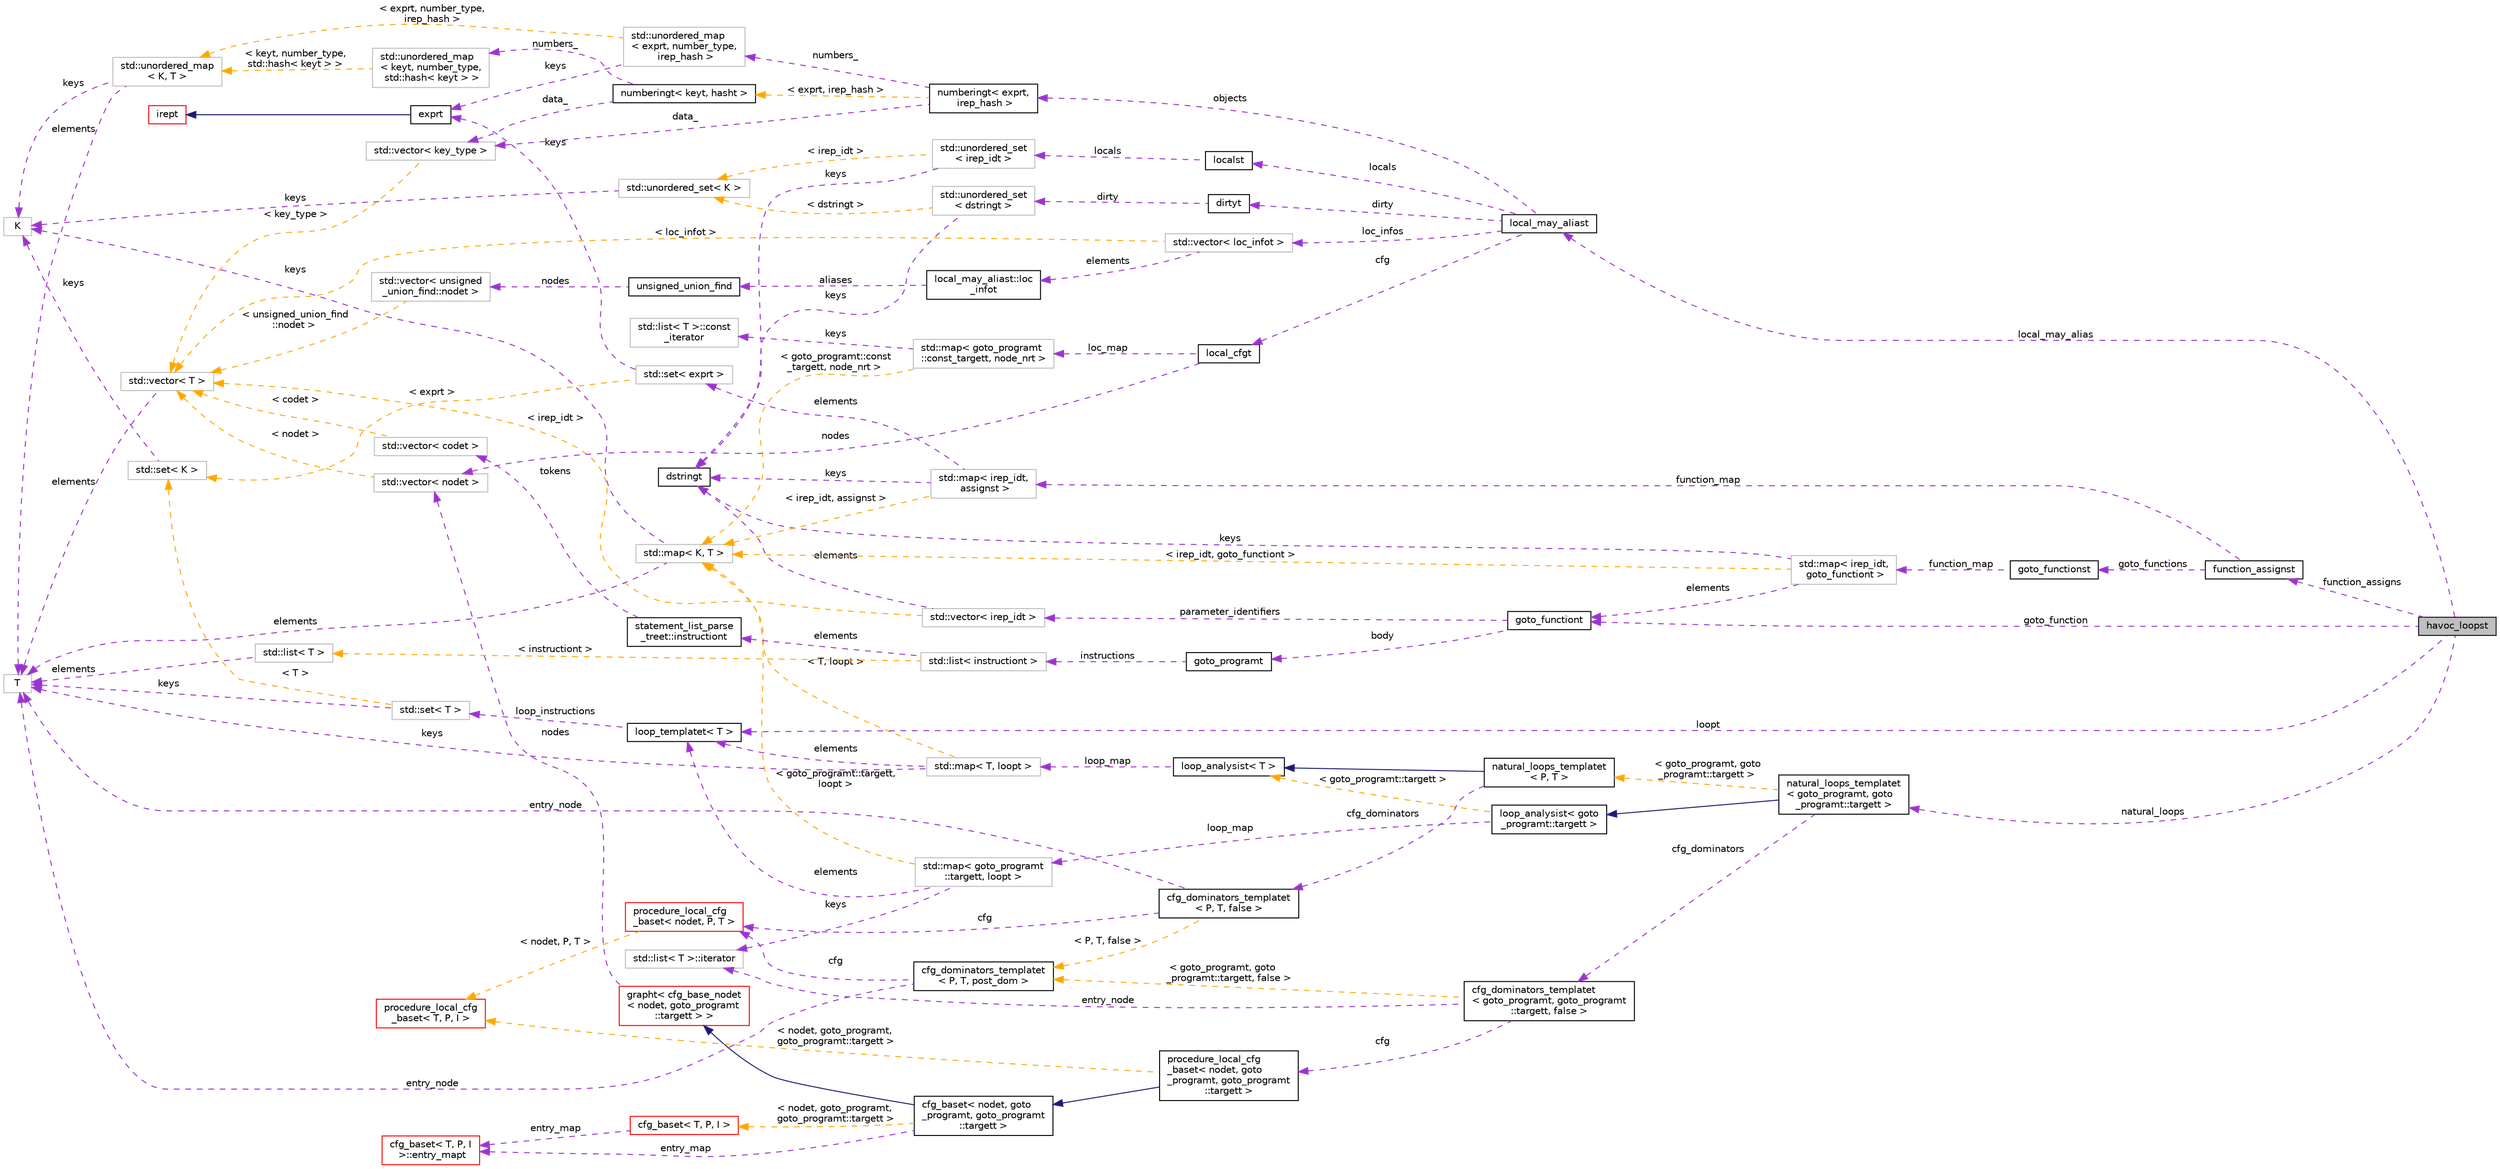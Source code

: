 digraph "havoc_loopst"
{
 // LATEX_PDF_SIZE
  bgcolor="transparent";
  edge [fontname="Helvetica",fontsize="10",labelfontname="Helvetica",labelfontsize="10"];
  node [fontname="Helvetica",fontsize="10",shape=record];
  rankdir="LR";
  Node1 [label="havoc_loopst",height=0.2,width=0.4,color="black", fillcolor="grey75", style="filled", fontcolor="black",tooltip=" "];
  Node2 -> Node1 [dir="back",color="darkorchid3",fontsize="10",style="dashed",label=" local_may_alias" ,fontname="Helvetica"];
  Node2 [label="local_may_aliast",height=0.2,width=0.4,color="black",URL="$classlocal__may__aliast.html",tooltip=" "];
  Node3 -> Node2 [dir="back",color="darkorchid3",fontsize="10",style="dashed",label=" dirty" ,fontname="Helvetica"];
  Node3 [label="dirtyt",height=0.2,width=0.4,color="black",URL="$classdirtyt.html",tooltip="Dirty variables are ones which have their address taken so we can't reliably work out where they may ..."];
  Node4 -> Node3 [dir="back",color="darkorchid3",fontsize="10",style="dashed",label=" dirty" ,fontname="Helvetica"];
  Node4 [label="std::unordered_set\l\< dstringt \>",height=0.2,width=0.4,color="grey75",tooltip=" "];
  Node5 -> Node4 [dir="back",color="darkorchid3",fontsize="10",style="dashed",label=" keys" ,fontname="Helvetica"];
  Node5 [label="dstringt",height=0.2,width=0.4,color="black",URL="$classdstringt.html",tooltip="dstringt has one field, an unsigned integer no which is an index into a static table of strings."];
  Node6 -> Node4 [dir="back",color="orange",fontsize="10",style="dashed",label=" \< dstringt \>" ,fontname="Helvetica"];
  Node6 [label="std::unordered_set\< K \>",height=0.2,width=0.4,color="grey75",tooltip="STL class."];
  Node7 -> Node6 [dir="back",color="darkorchid3",fontsize="10",style="dashed",label=" keys" ,fontname="Helvetica"];
  Node7 [label="K",height=0.2,width=0.4,color="grey75",tooltip=" "];
  Node8 -> Node2 [dir="back",color="darkorchid3",fontsize="10",style="dashed",label=" loc_infos" ,fontname="Helvetica"];
  Node8 [label="std::vector\< loc_infot \>",height=0.2,width=0.4,color="grey75",tooltip=" "];
  Node9 -> Node8 [dir="back",color="darkorchid3",fontsize="10",style="dashed",label=" elements" ,fontname="Helvetica"];
  Node9 [label="local_may_aliast::loc\l_infot",height=0.2,width=0.4,color="black",URL="$classlocal__may__aliast_1_1loc__infot.html",tooltip=" "];
  Node10 -> Node9 [dir="back",color="darkorchid3",fontsize="10",style="dashed",label=" aliases" ,fontname="Helvetica"];
  Node10 [label="unsigned_union_find",height=0.2,width=0.4,color="black",URL="$classunsigned__union__find.html",tooltip=" "];
  Node11 -> Node10 [dir="back",color="darkorchid3",fontsize="10",style="dashed",label=" nodes" ,fontname="Helvetica"];
  Node11 [label="std::vector\< unsigned\l_union_find::nodet \>",height=0.2,width=0.4,color="grey75",tooltip=" "];
  Node13 -> Node11 [dir="back",color="orange",fontsize="10",style="dashed",label=" \< unsigned_union_find\l::nodet \>" ,fontname="Helvetica"];
  Node13 [label="std::vector\< T \>",height=0.2,width=0.4,color="grey75",tooltip="STL class."];
  Node14 -> Node13 [dir="back",color="darkorchid3",fontsize="10",style="dashed",label=" elements" ,fontname="Helvetica"];
  Node14 [label="T",height=0.2,width=0.4,color="grey75",tooltip=" "];
  Node13 -> Node8 [dir="back",color="orange",fontsize="10",style="dashed",label=" \< loc_infot \>" ,fontname="Helvetica"];
  Node15 -> Node2 [dir="back",color="darkorchid3",fontsize="10",style="dashed",label=" cfg" ,fontname="Helvetica"];
  Node15 [label="local_cfgt",height=0.2,width=0.4,color="black",URL="$classlocal__cfgt.html",tooltip=" "];
  Node16 -> Node15 [dir="back",color="darkorchid3",fontsize="10",style="dashed",label=" nodes" ,fontname="Helvetica"];
  Node16 [label="std::vector\< nodet \>",height=0.2,width=0.4,color="grey75",tooltip=" "];
  Node13 -> Node16 [dir="back",color="orange",fontsize="10",style="dashed",label=" \< nodet \>" ,fontname="Helvetica"];
  Node17 -> Node15 [dir="back",color="darkorchid3",fontsize="10",style="dashed",label=" loc_map" ,fontname="Helvetica"];
  Node17 [label="std::map\< goto_programt\l::const_targett, node_nrt \>",height=0.2,width=0.4,color="grey75",tooltip=" "];
  Node18 -> Node17 [dir="back",color="darkorchid3",fontsize="10",style="dashed",label=" keys" ,fontname="Helvetica"];
  Node18 [label="std::list\< T \>::const\l_iterator",height=0.2,width=0.4,color="grey75",tooltip="STL iterator class."];
  Node19 -> Node17 [dir="back",color="orange",fontsize="10",style="dashed",label=" \< goto_programt::const\l_targett, node_nrt \>" ,fontname="Helvetica"];
  Node19 [label="std::map\< K, T \>",height=0.2,width=0.4,color="grey75",tooltip="STL class."];
  Node7 -> Node19 [dir="back",color="darkorchid3",fontsize="10",style="dashed",label=" keys" ,fontname="Helvetica"];
  Node14 -> Node19 [dir="back",color="darkorchid3",fontsize="10",style="dashed",label=" elements" ,fontname="Helvetica"];
  Node20 -> Node2 [dir="back",color="darkorchid3",fontsize="10",style="dashed",label=" objects" ,fontname="Helvetica"];
  Node20 [label="numberingt\< exprt,\l irep_hash \>",height=0.2,width=0.4,color="black",URL="$classnumberingt.html",tooltip=" "];
  Node21 -> Node20 [dir="back",color="darkorchid3",fontsize="10",style="dashed",label=" numbers_" ,fontname="Helvetica"];
  Node21 [label="std::unordered_map\l\< exprt, number_type,\l irep_hash \>",height=0.2,width=0.4,color="grey75",tooltip=" "];
  Node22 -> Node21 [dir="back",color="darkorchid3",fontsize="10",style="dashed",label=" keys" ,fontname="Helvetica"];
  Node22 [label="exprt",height=0.2,width=0.4,color="black",URL="$classexprt.html",tooltip="Base class for all expressions."];
  Node23 -> Node22 [dir="back",color="midnightblue",fontsize="10",style="solid",fontname="Helvetica"];
  Node23 [label="irept",height=0.2,width=0.4,color="red",URL="$classirept.html",tooltip="There are a large number of kinds of tree structured or tree-like data in CPROVER."];
  Node29 -> Node21 [dir="back",color="orange",fontsize="10",style="dashed",label=" \< exprt, number_type,\l irep_hash \>" ,fontname="Helvetica"];
  Node29 [label="std::unordered_map\l\< K, T \>",height=0.2,width=0.4,color="grey75",tooltip="STL class."];
  Node7 -> Node29 [dir="back",color="darkorchid3",fontsize="10",style="dashed",label=" keys" ,fontname="Helvetica"];
  Node14 -> Node29 [dir="back",color="darkorchid3",fontsize="10",style="dashed",label=" elements" ,fontname="Helvetica"];
  Node30 -> Node20 [dir="back",color="darkorchid3",fontsize="10",style="dashed",label=" data_" ,fontname="Helvetica"];
  Node30 [label="std::vector\< key_type \>",height=0.2,width=0.4,color="grey75",tooltip=" "];
  Node13 -> Node30 [dir="back",color="orange",fontsize="10",style="dashed",label=" \< key_type \>" ,fontname="Helvetica"];
  Node31 -> Node20 [dir="back",color="orange",fontsize="10",style="dashed",label=" \< exprt, irep_hash \>" ,fontname="Helvetica"];
  Node31 [label="numberingt\< keyt, hasht \>",height=0.2,width=0.4,color="black",URL="$classnumberingt.html",tooltip=" "];
  Node32 -> Node31 [dir="back",color="darkorchid3",fontsize="10",style="dashed",label=" numbers_" ,fontname="Helvetica"];
  Node32 [label="std::unordered_map\l\< keyt, number_type,\l std::hash\< keyt \> \>",height=0.2,width=0.4,color="grey75",tooltip=" "];
  Node29 -> Node32 [dir="back",color="orange",fontsize="10",style="dashed",label=" \< keyt, number_type,\l std::hash\< keyt \> \>" ,fontname="Helvetica"];
  Node30 -> Node31 [dir="back",color="darkorchid3",fontsize="10",style="dashed",label=" data_" ,fontname="Helvetica"];
  Node33 -> Node2 [dir="back",color="darkorchid3",fontsize="10",style="dashed",label=" locals" ,fontname="Helvetica"];
  Node33 [label="localst",height=0.2,width=0.4,color="black",URL="$classlocalst.html",tooltip=" "];
  Node34 -> Node33 [dir="back",color="darkorchid3",fontsize="10",style="dashed",label=" locals" ,fontname="Helvetica"];
  Node34 [label="std::unordered_set\l\< irep_idt \>",height=0.2,width=0.4,color="grey75",tooltip=" "];
  Node5 -> Node34 [dir="back",color="darkorchid3",fontsize="10",style="dashed",label=" keys" ,fontname="Helvetica"];
  Node6 -> Node34 [dir="back",color="orange",fontsize="10",style="dashed",label=" \< irep_idt \>" ,fontname="Helvetica"];
  Node35 -> Node1 [dir="back",color="darkorchid3",fontsize="10",style="dashed",label=" goto_function" ,fontname="Helvetica"];
  Node35 [label="goto_functiont",height=0.2,width=0.4,color="black",URL="$classgoto__functiont.html",tooltip="A goto function, consisting of function body (see body) and parameter identifiers (see parameter_iden..."];
  Node36 -> Node35 [dir="back",color="darkorchid3",fontsize="10",style="dashed",label=" parameter_identifiers" ,fontname="Helvetica"];
  Node36 [label="std::vector\< irep_idt \>",height=0.2,width=0.4,color="grey75",tooltip=" "];
  Node5 -> Node36 [dir="back",color="darkorchid3",fontsize="10",style="dashed",label=" elements" ,fontname="Helvetica"];
  Node13 -> Node36 [dir="back",color="orange",fontsize="10",style="dashed",label=" \< irep_idt \>" ,fontname="Helvetica"];
  Node37 -> Node35 [dir="back",color="darkorchid3",fontsize="10",style="dashed",label=" body" ,fontname="Helvetica"];
  Node37 [label="goto_programt",height=0.2,width=0.4,color="black",URL="$classgoto__programt.html",tooltip="A generic container class for the GOTO intermediate representation of one function."];
  Node38 -> Node37 [dir="back",color="darkorchid3",fontsize="10",style="dashed",label=" instructions" ,fontname="Helvetica"];
  Node38 [label="std::list\< instructiont \>",height=0.2,width=0.4,color="grey75",tooltip=" "];
  Node39 -> Node38 [dir="back",color="darkorchid3",fontsize="10",style="dashed",label=" elements" ,fontname="Helvetica"];
  Node39 [label="statement_list_parse\l_treet::instructiont",height=0.2,width=0.4,color="black",URL="$structstatement__list__parse__treet_1_1instructiont.html",tooltip="Represents a regular Statement List instruction which consists out of one or more codet tokens."];
  Node40 -> Node39 [dir="back",color="darkorchid3",fontsize="10",style="dashed",label=" tokens" ,fontname="Helvetica"];
  Node40 [label="std::vector\< codet \>",height=0.2,width=0.4,color="grey75",tooltip=" "];
  Node13 -> Node40 [dir="back",color="orange",fontsize="10",style="dashed",label=" \< codet \>" ,fontname="Helvetica"];
  Node42 -> Node38 [dir="back",color="orange",fontsize="10",style="dashed",label=" \< instructiont \>" ,fontname="Helvetica"];
  Node42 [label="std::list\< T \>",height=0.2,width=0.4,color="grey75",tooltip="STL class."];
  Node14 -> Node42 [dir="back",color="darkorchid3",fontsize="10",style="dashed",label=" elements" ,fontname="Helvetica"];
  Node43 -> Node1 [dir="back",color="darkorchid3",fontsize="10",style="dashed",label=" function_assigns" ,fontname="Helvetica"];
  Node43 [label="function_assignst",height=0.2,width=0.4,color="black",URL="$classfunction__assignst.html",tooltip=" "];
  Node44 -> Node43 [dir="back",color="darkorchid3",fontsize="10",style="dashed",label=" function_map" ,fontname="Helvetica"];
  Node44 [label="std::map\< irep_idt,\l assignst \>",height=0.2,width=0.4,color="grey75",tooltip=" "];
  Node45 -> Node44 [dir="back",color="darkorchid3",fontsize="10",style="dashed",label=" elements" ,fontname="Helvetica"];
  Node45 [label="std::set\< exprt \>",height=0.2,width=0.4,color="grey75",tooltip=" "];
  Node22 -> Node45 [dir="back",color="darkorchid3",fontsize="10",style="dashed",label=" keys" ,fontname="Helvetica"];
  Node46 -> Node45 [dir="back",color="orange",fontsize="10",style="dashed",label=" \< exprt \>" ,fontname="Helvetica"];
  Node46 [label="std::set\< K \>",height=0.2,width=0.4,color="grey75",tooltip="STL class."];
  Node7 -> Node46 [dir="back",color="darkorchid3",fontsize="10",style="dashed",label=" keys" ,fontname="Helvetica"];
  Node5 -> Node44 [dir="back",color="darkorchid3",fontsize="10",style="dashed",label=" keys" ,fontname="Helvetica"];
  Node19 -> Node44 [dir="back",color="orange",fontsize="10",style="dashed",label=" \< irep_idt, assignst \>" ,fontname="Helvetica"];
  Node47 -> Node43 [dir="back",color="darkorchid3",fontsize="10",style="dashed",label=" goto_functions" ,fontname="Helvetica"];
  Node47 [label="goto_functionst",height=0.2,width=0.4,color="black",URL="$classgoto__functionst.html",tooltip="A collection of goto functions."];
  Node48 -> Node47 [dir="back",color="darkorchid3",fontsize="10",style="dashed",label=" function_map" ,fontname="Helvetica"];
  Node48 [label="std::map\< irep_idt,\l goto_functiont \>",height=0.2,width=0.4,color="grey75",tooltip=" "];
  Node35 -> Node48 [dir="back",color="darkorchid3",fontsize="10",style="dashed",label=" elements" ,fontname="Helvetica"];
  Node5 -> Node48 [dir="back",color="darkorchid3",fontsize="10",style="dashed",label=" keys" ,fontname="Helvetica"];
  Node19 -> Node48 [dir="back",color="orange",fontsize="10",style="dashed",label=" \< irep_idt, goto_functiont \>" ,fontname="Helvetica"];
  Node49 -> Node1 [dir="back",color="darkorchid3",fontsize="10",style="dashed",label=" natural_loops" ,fontname="Helvetica"];
  Node49 [label="natural_loops_templatet\l\< goto_programt, goto\l_programt::targett \>",height=0.2,width=0.4,color="black",URL="$classnatural__loops__templatet.html",tooltip=" "];
  Node50 -> Node49 [dir="back",color="midnightblue",fontsize="10",style="solid",fontname="Helvetica"];
  Node50 [label="loop_analysist\< goto\l_programt::targett \>",height=0.2,width=0.4,color="black",URL="$classloop__analysist.html",tooltip=" "];
  Node51 -> Node50 [dir="back",color="darkorchid3",fontsize="10",style="dashed",label=" loop_map" ,fontname="Helvetica"];
  Node51 [label="std::map\< goto_programt\l::targett, loopt \>",height=0.2,width=0.4,color="grey75",tooltip=" "];
  Node52 -> Node51 [dir="back",color="darkorchid3",fontsize="10",style="dashed",label=" keys" ,fontname="Helvetica"];
  Node52 [label="std::list\< T \>::iterator",height=0.2,width=0.4,color="grey75",tooltip="STL iterator class."];
  Node53 -> Node51 [dir="back",color="darkorchid3",fontsize="10",style="dashed",label=" elements" ,fontname="Helvetica"];
  Node53 [label="loop_templatet\< T \>",height=0.2,width=0.4,color="black",URL="$classloop__templatet.html",tooltip="A loop, specified as a set of instructions."];
  Node54 -> Node53 [dir="back",color="darkorchid3",fontsize="10",style="dashed",label=" loop_instructions" ,fontname="Helvetica"];
  Node54 [label="std::set\< T \>",height=0.2,width=0.4,color="grey75",tooltip=" "];
  Node14 -> Node54 [dir="back",color="darkorchid3",fontsize="10",style="dashed",label=" keys" ,fontname="Helvetica"];
  Node46 -> Node54 [dir="back",color="orange",fontsize="10",style="dashed",label=" \< T \>" ,fontname="Helvetica"];
  Node19 -> Node51 [dir="back",color="orange",fontsize="10",style="dashed",label=" \< goto_programt::targett,\l loopt \>" ,fontname="Helvetica"];
  Node55 -> Node50 [dir="back",color="orange",fontsize="10",style="dashed",label=" \< goto_programt::targett \>" ,fontname="Helvetica"];
  Node55 [label="loop_analysist\< T \>",height=0.2,width=0.4,color="black",URL="$classloop__analysist.html",tooltip=" "];
  Node56 -> Node55 [dir="back",color="darkorchid3",fontsize="10",style="dashed",label=" loop_map" ,fontname="Helvetica"];
  Node56 [label="std::map\< T, loopt \>",height=0.2,width=0.4,color="grey75",tooltip=" "];
  Node53 -> Node56 [dir="back",color="darkorchid3",fontsize="10",style="dashed",label=" elements" ,fontname="Helvetica"];
  Node14 -> Node56 [dir="back",color="darkorchid3",fontsize="10",style="dashed",label=" keys" ,fontname="Helvetica"];
  Node19 -> Node56 [dir="back",color="orange",fontsize="10",style="dashed",label=" \< T, loopt \>" ,fontname="Helvetica"];
  Node57 -> Node49 [dir="back",color="darkorchid3",fontsize="10",style="dashed",label=" cfg_dominators" ,fontname="Helvetica"];
  Node57 [label="cfg_dominators_templatet\l\< goto_programt, goto_programt\l::targett, false \>",height=0.2,width=0.4,color="black",URL="$classcfg__dominators__templatet.html",tooltip=" "];
  Node58 -> Node57 [dir="back",color="darkorchid3",fontsize="10",style="dashed",label=" cfg" ,fontname="Helvetica"];
  Node58 [label="procedure_local_cfg\l_baset\< nodet, goto\l_programt, goto_programt\l::targett \>",height=0.2,width=0.4,color="black",URL="$classprocedure__local__cfg__baset.html",tooltip=" "];
  Node59 -> Node58 [dir="back",color="midnightblue",fontsize="10",style="solid",fontname="Helvetica"];
  Node59 [label="cfg_baset\< nodet, goto\l_programt, goto_programt\l::targett \>",height=0.2,width=0.4,color="black",URL="$classcfg__baset.html",tooltip=" "];
  Node60 -> Node59 [dir="back",color="midnightblue",fontsize="10",style="solid",fontname="Helvetica"];
  Node60 [label="grapht\< cfg_base_nodet\l\< nodet, goto_programt\l::targett \> \>",height=0.2,width=0.4,color="red",URL="$classgrapht.html",tooltip=" "];
  Node16 -> Node60 [dir="back",color="darkorchid3",fontsize="10",style="dashed",label=" nodes" ,fontname="Helvetica"];
  Node62 -> Node59 [dir="back",color="darkorchid3",fontsize="10",style="dashed",label=" entry_map" ,fontname="Helvetica"];
  Node62 [label="cfg_baset\< T, P, I\l \>::entry_mapt",height=0.2,width=0.4,color="red",URL="$classcfg__baset_1_1entry__mapt.html",tooltip=" "];
  Node71 -> Node59 [dir="back",color="orange",fontsize="10",style="dashed",label=" \< nodet, goto_programt,\l goto_programt::targett \>" ,fontname="Helvetica"];
  Node71 [label="cfg_baset\< T, P, I \>",height=0.2,width=0.4,color="red",URL="$classcfg__baset.html",tooltip="A multi-procedural control flow graph (CFG) whose nodes store references to instructions in a GOTO pr..."];
  Node62 -> Node71 [dir="back",color="darkorchid3",fontsize="10",style="dashed",label=" entry_map" ,fontname="Helvetica"];
  Node73 -> Node58 [dir="back",color="orange",fontsize="10",style="dashed",label=" \< nodet, goto_programt,\l goto_programt::targett \>" ,fontname="Helvetica"];
  Node73 [label="procedure_local_cfg\l_baset\< T, P, I \>",height=0.2,width=0.4,color="red",URL="$classprocedure__local__cfg__baset.html",tooltip=" "];
  Node52 -> Node57 [dir="back",color="darkorchid3",fontsize="10",style="dashed",label=" entry_node" ,fontname="Helvetica"];
  Node75 -> Node57 [dir="back",color="orange",fontsize="10",style="dashed",label=" \< goto_programt, goto\l_programt::targett, false \>" ,fontname="Helvetica"];
  Node75 [label="cfg_dominators_templatet\l\< P, T, post_dom \>",height=0.2,width=0.4,color="black",URL="$classcfg__dominators__templatet.html",tooltip="Dominator graph."];
  Node76 -> Node75 [dir="back",color="darkorchid3",fontsize="10",style="dashed",label=" cfg" ,fontname="Helvetica"];
  Node76 [label="procedure_local_cfg\l_baset\< nodet, P, T \>",height=0.2,width=0.4,color="red",URL="$classprocedure__local__cfg__baset.html",tooltip=" "];
  Node73 -> Node76 [dir="back",color="orange",fontsize="10",style="dashed",label=" \< nodet, P, T \>" ,fontname="Helvetica"];
  Node14 -> Node75 [dir="back",color="darkorchid3",fontsize="10",style="dashed",label=" entry_node" ,fontname="Helvetica"];
  Node79 -> Node49 [dir="back",color="orange",fontsize="10",style="dashed",label=" \< goto_programt, goto\l_programt::targett \>" ,fontname="Helvetica"];
  Node79 [label="natural_loops_templatet\l\< P, T \>",height=0.2,width=0.4,color="black",URL="$classnatural__loops__templatet.html",tooltip="Main driver for working out if a class (normally goto_programt) has any natural loops."];
  Node55 -> Node79 [dir="back",color="midnightblue",fontsize="10",style="solid",fontname="Helvetica"];
  Node80 -> Node79 [dir="back",color="darkorchid3",fontsize="10",style="dashed",label=" cfg_dominators" ,fontname="Helvetica"];
  Node80 [label="cfg_dominators_templatet\l\< P, T, false \>",height=0.2,width=0.4,color="black",URL="$classcfg__dominators__templatet.html",tooltip=" "];
  Node76 -> Node80 [dir="back",color="darkorchid3",fontsize="10",style="dashed",label=" cfg" ,fontname="Helvetica"];
  Node14 -> Node80 [dir="back",color="darkorchid3",fontsize="10",style="dashed",label=" entry_node" ,fontname="Helvetica"];
  Node75 -> Node80 [dir="back",color="orange",fontsize="10",style="dashed",label=" \< P, T, false \>" ,fontname="Helvetica"];
  Node53 -> Node1 [dir="back",color="darkorchid3",fontsize="10",style="dashed",label=" loopt" ,fontname="Helvetica"];
}
